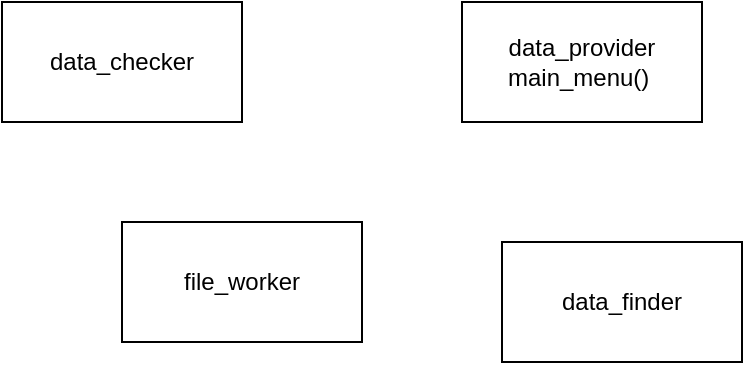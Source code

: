 <mxfile>
    <diagram id="WwwbxcCQsFMpgHdxGmWG" name="Page-1">
        <mxGraphModel dx="880" dy="485" grid="1" gridSize="10" guides="1" tooltips="1" connect="1" arrows="1" fold="1" page="1" pageScale="1" pageWidth="827" pageHeight="1169" math="0" shadow="0">
            <root>
                <mxCell id="0"/>
                <mxCell id="1" parent="0"/>
                <mxCell id="2" value="data_provider&lt;br&gt;main_menu()&amp;nbsp;" style="rounded=0;whiteSpace=wrap;html=1;" vertex="1" parent="1">
                    <mxGeometry x="340" y="50" width="120" height="60" as="geometry"/>
                </mxCell>
                <mxCell id="3" value="file_worker" style="rounded=0;whiteSpace=wrap;html=1;" vertex="1" parent="1">
                    <mxGeometry x="170" y="160" width="120" height="60" as="geometry"/>
                </mxCell>
                <mxCell id="4" value="data_finder" style="rounded=0;whiteSpace=wrap;html=1;" vertex="1" parent="1">
                    <mxGeometry x="360" y="170" width="120" height="60" as="geometry"/>
                </mxCell>
                <mxCell id="5" value="data_checker" style="rounded=0;whiteSpace=wrap;html=1;" vertex="1" parent="1">
                    <mxGeometry x="110" y="50" width="120" height="60" as="geometry"/>
                </mxCell>
            </root>
        </mxGraphModel>
    </diagram>
</mxfile>